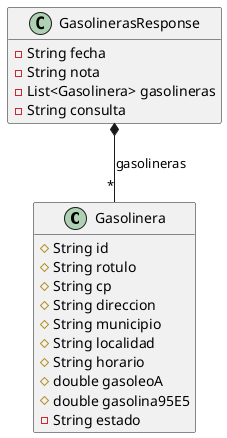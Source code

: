 @startuml

hide empty members

class Gasolinera {
    #  String id
    #  String rotulo
    #  String cp
    #  String direccion
    #  String municipio
    #  String localidad
    #  String horario
    #  double gasoleoA
    #  double gasolina95E5
    -  String estado
    
    
}

class GasolinerasResponse {
    -  String fecha
    -  String nota
    -  List<Gasolinera> gasolineras        
    -  String consulta
  
}

GasolinerasResponse *-- "*" Gasolinera : gasolineras

@enduml